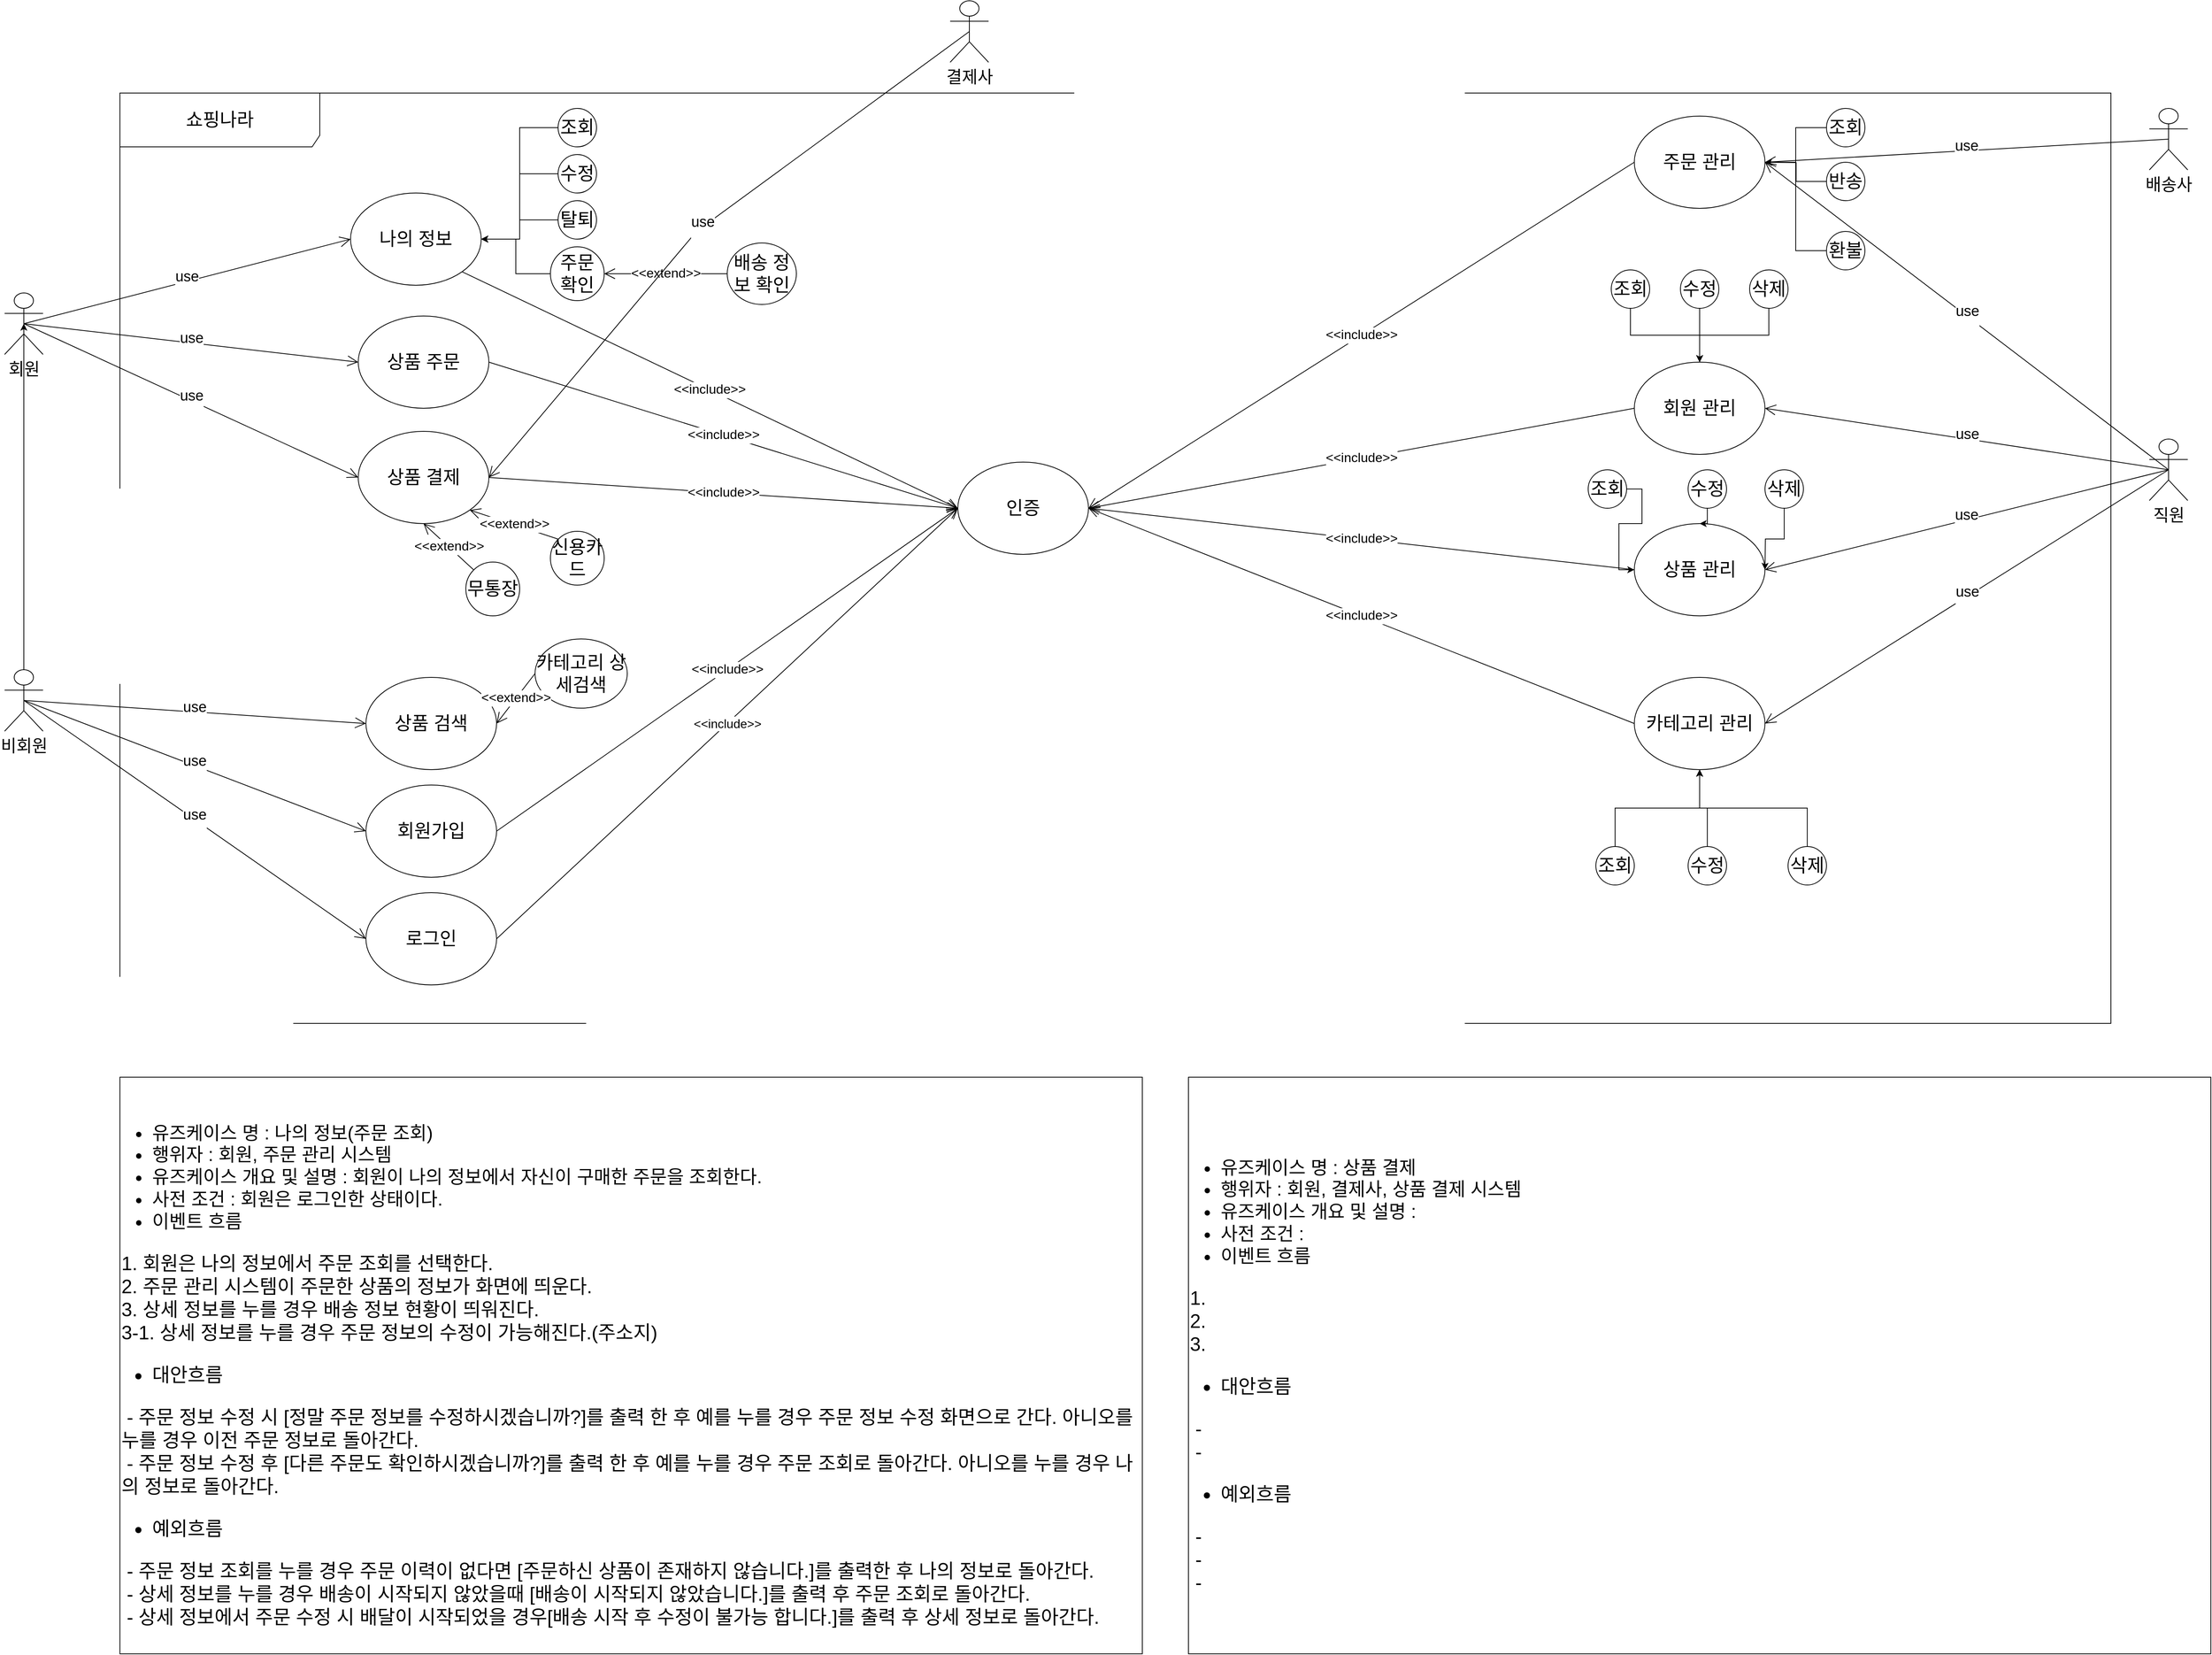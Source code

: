 <mxfile version="21.1.8" type="device">
  <diagram name="페이지-1" id="B37C4a_MDxSIy_Qf4RXO">
    <mxGraphModel dx="2868" dy="6159" grid="1" gridSize="10" guides="1" tooltips="1" connect="1" arrows="1" fold="1" page="1" pageScale="1" pageWidth="3300" pageHeight="4681" math="0" shadow="0">
      <root>
        <mxCell id="0" />
        <mxCell id="1" parent="0" />
        <mxCell id="U5uW1hDHefTwVds0jNlU-5" value="&lt;span style=&quot;font-size: 24px;&quot;&gt;쇼핑나라&lt;/span&gt;" style="shape=umlFrame;whiteSpace=wrap;html=1;pointerEvents=0;width=260;height=70;" vertex="1" parent="1">
          <mxGeometry x="260" y="90" width="2590" height="1210" as="geometry" />
        </mxCell>
        <mxCell id="U5uW1hDHefTwVds0jNlU-27" style="edgeStyle=orthogonalEdgeStyle;rounded=0;orthogonalLoop=1;jettySize=auto;html=1;exitX=0.5;exitY=0;exitDx=0;exitDy=0;exitPerimeter=0;entryX=0.5;entryY=0.5;entryDx=0;entryDy=0;entryPerimeter=0;" edge="1" parent="1" source="U5uW1hDHefTwVds0jNlU-7" target="U5uW1hDHefTwVds0jNlU-6">
          <mxGeometry relative="1" as="geometry" />
        </mxCell>
        <mxCell id="U5uW1hDHefTwVds0jNlU-6" value="&lt;font style=&quot;font-size: 22px;&quot;&gt;회원&lt;/font&gt;" style="shape=umlActor;verticalLabelPosition=bottom;verticalAlign=top;html=1;" vertex="1" parent="1">
          <mxGeometry x="110" y="350" width="50" height="80" as="geometry" />
        </mxCell>
        <mxCell id="U5uW1hDHefTwVds0jNlU-7" value="&lt;font style=&quot;font-size: 22px;&quot;&gt;비회원&lt;/font&gt;" style="shape=umlActor;verticalLabelPosition=bottom;verticalAlign=top;html=1;" vertex="1" parent="1">
          <mxGeometry x="110" y="840" width="50" height="80" as="geometry" />
        </mxCell>
        <mxCell id="U5uW1hDHefTwVds0jNlU-8" value="&lt;font style=&quot;font-size: 22px;&quot;&gt;직원&lt;/font&gt;" style="shape=umlActor;verticalLabelPosition=bottom;verticalAlign=top;html=1;" vertex="1" parent="1">
          <mxGeometry x="2900" y="540" width="50" height="80" as="geometry" />
        </mxCell>
        <mxCell id="U5uW1hDHefTwVds0jNlU-10" value="&lt;font style=&quot;font-size: 24px;&quot;&gt;인증&lt;/font&gt;" style="ellipse;whiteSpace=wrap;html=1;" vertex="1" parent="1">
          <mxGeometry x="1350" y="570" width="170" height="120" as="geometry" />
        </mxCell>
        <mxCell id="U5uW1hDHefTwVds0jNlU-16" value="&lt;span style=&quot;font-size: 24px;&quot;&gt;상품 주문&lt;/span&gt;" style="ellipse;whiteSpace=wrap;html=1;" vertex="1" parent="1">
          <mxGeometry x="570" y="380" width="170" height="120" as="geometry" />
        </mxCell>
        <mxCell id="U5uW1hDHefTwVds0jNlU-17" value="&#xa;&lt;span style=&quot;color: rgb(0, 0, 0); font-family: Helvetica; font-size: 19px; font-style: normal; font-variant-ligatures: normal; font-variant-caps: normal; font-weight: 400; letter-spacing: normal; orphans: 2; text-align: center; text-indent: 0px; text-transform: none; widows: 2; word-spacing: 0px; -webkit-text-stroke-width: 0px; background-color: rgb(255, 255, 255); text-decoration-thickness: initial; text-decoration-style: initial; text-decoration-color: initial; float: none; display: inline !important;&quot;&gt;use&lt;/span&gt;&#xa;&#xa;" style="endArrow=open;endSize=12;html=1;rounded=0;entryX=0;entryY=0.5;entryDx=0;entryDy=0;exitX=0.5;exitY=0.5;exitDx=0;exitDy=0;exitPerimeter=0;" edge="1" parent="1" source="U5uW1hDHefTwVds0jNlU-6" target="U5uW1hDHefTwVds0jNlU-16">
          <mxGeometry width="160" relative="1" as="geometry">
            <mxPoint x="140" y="380" as="sourcePoint" />
            <mxPoint x="580" y="330" as="targetPoint" />
          </mxGeometry>
        </mxCell>
        <mxCell id="U5uW1hDHefTwVds0jNlU-24" value="&lt;span style=&quot;font-size: 24px;&quot;&gt;상품 결제&lt;/span&gt;" style="ellipse;whiteSpace=wrap;html=1;" vertex="1" parent="1">
          <mxGeometry x="570" y="530" width="170" height="120" as="geometry" />
        </mxCell>
        <mxCell id="U5uW1hDHefTwVds0jNlU-86" style="edgeStyle=orthogonalEdgeStyle;rounded=0;orthogonalLoop=1;jettySize=auto;html=1;entryX=1;entryY=0.5;entryDx=0;entryDy=0;" edge="1" parent="1" source="U5uW1hDHefTwVds0jNlU-25" target="U5uW1hDHefTwVds0jNlU-33">
          <mxGeometry relative="1" as="geometry" />
        </mxCell>
        <mxCell id="U5uW1hDHefTwVds0jNlU-25" value="&lt;span style=&quot;font-size: 24px;&quot;&gt;주문 확인&lt;/span&gt;" style="ellipse;whiteSpace=wrap;html=1;" vertex="1" parent="1">
          <mxGeometry x="820" y="290" width="70" height="70" as="geometry" />
        </mxCell>
        <mxCell id="U5uW1hDHefTwVds0jNlU-26" value="&lt;span style=&quot;font-size: 24px;&quot;&gt;상품 검색&lt;/span&gt;" style="ellipse;whiteSpace=wrap;html=1;" vertex="1" parent="1">
          <mxGeometry x="580" y="850" width="170" height="120" as="geometry" />
        </mxCell>
        <mxCell id="U5uW1hDHefTwVds0jNlU-28" value="&#xa;&lt;span style=&quot;color: rgb(0, 0, 0); font-family: Helvetica; font-size: 19px; font-style: normal; font-variant-ligatures: normal; font-variant-caps: normal; font-weight: 400; letter-spacing: normal; orphans: 2; text-align: center; text-indent: 0px; text-transform: none; widows: 2; word-spacing: 0px; -webkit-text-stroke-width: 0px; background-color: rgb(255, 255, 255); text-decoration-thickness: initial; text-decoration-style: initial; text-decoration-color: initial; float: none; display: inline !important;&quot;&gt;use&lt;/span&gt;&#xa;&#xa;" style="endArrow=open;endSize=12;html=1;rounded=0;entryX=0;entryY=0.5;entryDx=0;entryDy=0;exitX=0.5;exitY=0.5;exitDx=0;exitDy=0;exitPerimeter=0;" edge="1" parent="1" source="U5uW1hDHefTwVds0jNlU-6" target="U5uW1hDHefTwVds0jNlU-24">
          <mxGeometry width="160" relative="1" as="geometry">
            <mxPoint x="145" y="400" as="sourcePoint" />
            <mxPoint x="590" y="340" as="targetPoint" />
          </mxGeometry>
        </mxCell>
        <mxCell id="U5uW1hDHefTwVds0jNlU-30" value="&#xa;&lt;span style=&quot;color: rgb(0, 0, 0); font-family: Helvetica; font-size: 19px; font-style: normal; font-variant-ligatures: normal; font-variant-caps: normal; font-weight: 400; letter-spacing: normal; orphans: 2; text-align: center; text-indent: 0px; text-transform: none; widows: 2; word-spacing: 0px; -webkit-text-stroke-width: 0px; background-color: rgb(255, 255, 255); text-decoration-thickness: initial; text-decoration-style: initial; text-decoration-color: initial; float: none; display: inline !important;&quot;&gt;use&lt;/span&gt;&#xa;&#xa;" style="endArrow=open;endSize=12;html=1;rounded=0;entryX=0;entryY=0.5;entryDx=0;entryDy=0;exitX=0.5;exitY=0.5;exitDx=0;exitDy=0;exitPerimeter=0;" edge="1" parent="1" source="U5uW1hDHefTwVds0jNlU-7" target="U5uW1hDHefTwVds0jNlU-26">
          <mxGeometry width="160" relative="1" as="geometry">
            <mxPoint x="135" y="880" as="sourcePoint" />
            <mxPoint x="580" y="1160" as="targetPoint" />
          </mxGeometry>
        </mxCell>
        <mxCell id="U5uW1hDHefTwVds0jNlU-31" value="&lt;span style=&quot;font-size: 24px;&quot;&gt;회원가입&lt;/span&gt;" style="ellipse;whiteSpace=wrap;html=1;" vertex="1" parent="1">
          <mxGeometry x="580" y="990" width="170" height="120" as="geometry" />
        </mxCell>
        <mxCell id="U5uW1hDHefTwVds0jNlU-32" value="&#xa;&lt;span style=&quot;color: rgb(0, 0, 0); font-family: Helvetica; font-size: 19px; font-style: normal; font-variant-ligatures: normal; font-variant-caps: normal; font-weight: 400; letter-spacing: normal; orphans: 2; text-align: center; text-indent: 0px; text-transform: none; widows: 2; word-spacing: 0px; -webkit-text-stroke-width: 0px; background-color: rgb(255, 255, 255); text-decoration-thickness: initial; text-decoration-style: initial; text-decoration-color: initial; float: none; display: inline !important;&quot;&gt;use&lt;/span&gt;&#xa;&#xa;" style="endArrow=open;endSize=12;html=1;rounded=0;entryX=0;entryY=0.5;entryDx=0;entryDy=0;exitX=0.5;exitY=0.5;exitDx=0;exitDy=0;exitPerimeter=0;" edge="1" parent="1" source="U5uW1hDHefTwVds0jNlU-7" target="U5uW1hDHefTwVds0jNlU-31">
          <mxGeometry width="160" relative="1" as="geometry">
            <mxPoint x="145" y="880" as="sourcePoint" />
            <mxPoint x="590" y="920" as="targetPoint" />
          </mxGeometry>
        </mxCell>
        <mxCell id="U5uW1hDHefTwVds0jNlU-33" value="&lt;span style=&quot;font-size: 24px;&quot;&gt;나의 정보&lt;/span&gt;" style="ellipse;whiteSpace=wrap;html=1;" vertex="1" parent="1">
          <mxGeometry x="560" y="220" width="170" height="120" as="geometry" />
        </mxCell>
        <mxCell id="U5uW1hDHefTwVds0jNlU-34" value="&#xa;&lt;span style=&quot;color: rgb(0, 0, 0); font-family: Helvetica; font-size: 19px; font-style: normal; font-variant-ligatures: normal; font-variant-caps: normal; font-weight: 400; letter-spacing: normal; orphans: 2; text-align: center; text-indent: 0px; text-transform: none; widows: 2; word-spacing: 0px; -webkit-text-stroke-width: 0px; background-color: rgb(255, 255, 255); text-decoration-thickness: initial; text-decoration-style: initial; text-decoration-color: initial; float: none; display: inline !important;&quot;&gt;use&lt;/span&gt;&#xa;&#xa;" style="endArrow=open;endSize=12;html=1;rounded=0;entryX=0;entryY=0.5;entryDx=0;entryDy=0;exitX=0.5;exitY=0.5;exitDx=0;exitDy=0;exitPerimeter=0;" edge="1" parent="1" source="U5uW1hDHefTwVds0jNlU-6" target="U5uW1hDHefTwVds0jNlU-33">
          <mxGeometry width="160" relative="1" as="geometry">
            <mxPoint x="145" y="400" as="sourcePoint" />
            <mxPoint x="590" y="340" as="targetPoint" />
          </mxGeometry>
        </mxCell>
        <mxCell id="U5uW1hDHefTwVds0jNlU-83" style="edgeStyle=orthogonalEdgeStyle;rounded=0;orthogonalLoop=1;jettySize=auto;html=1;entryX=1;entryY=0.5;entryDx=0;entryDy=0;" edge="1" parent="1" source="U5uW1hDHefTwVds0jNlU-35" target="U5uW1hDHefTwVds0jNlU-33">
          <mxGeometry relative="1" as="geometry" />
        </mxCell>
        <mxCell id="U5uW1hDHefTwVds0jNlU-35" value="&lt;span style=&quot;font-size: 24px;&quot;&gt;조회&lt;br&gt;&lt;/span&gt;" style="ellipse;whiteSpace=wrap;html=1;" vertex="1" parent="1">
          <mxGeometry x="830" y="110" width="50" height="50" as="geometry" />
        </mxCell>
        <mxCell id="U5uW1hDHefTwVds0jNlU-84" style="edgeStyle=orthogonalEdgeStyle;rounded=0;orthogonalLoop=1;jettySize=auto;html=1;entryX=1;entryY=0.5;entryDx=0;entryDy=0;" edge="1" parent="1" source="U5uW1hDHefTwVds0jNlU-37" target="U5uW1hDHefTwVds0jNlU-33">
          <mxGeometry relative="1" as="geometry" />
        </mxCell>
        <mxCell id="U5uW1hDHefTwVds0jNlU-37" value="&lt;span style=&quot;font-size: 24px;&quot;&gt;수정&lt;br&gt;&lt;/span&gt;" style="ellipse;whiteSpace=wrap;html=1;" vertex="1" parent="1">
          <mxGeometry x="830" y="170" width="50" height="50" as="geometry" />
        </mxCell>
        <mxCell id="U5uW1hDHefTwVds0jNlU-85" style="edgeStyle=orthogonalEdgeStyle;rounded=0;orthogonalLoop=1;jettySize=auto;html=1;entryX=1;entryY=0.5;entryDx=0;entryDy=0;" edge="1" parent="1" source="U5uW1hDHefTwVds0jNlU-38" target="U5uW1hDHefTwVds0jNlU-33">
          <mxGeometry relative="1" as="geometry" />
        </mxCell>
        <mxCell id="U5uW1hDHefTwVds0jNlU-38" value="&lt;span style=&quot;font-size: 24px;&quot;&gt;탈퇴&lt;br&gt;&lt;/span&gt;" style="ellipse;whiteSpace=wrap;html=1;" vertex="1" parent="1">
          <mxGeometry x="830" y="230" width="50" height="50" as="geometry" />
        </mxCell>
        <mxCell id="U5uW1hDHefTwVds0jNlU-45" value="&lt;span style=&quot;font-size: 17px;&quot;&gt;&amp;lt;&amp;lt;include&amp;gt;&amp;gt;&lt;/span&gt;" style="endArrow=open;endSize=12;html=1;rounded=0;entryX=0;entryY=0.5;entryDx=0;entryDy=0;exitX=1;exitY=0.5;exitDx=0;exitDy=0;" edge="1" parent="1" source="U5uW1hDHefTwVds0jNlU-24" target="U5uW1hDHefTwVds0jNlU-10">
          <mxGeometry width="160" relative="1" as="geometry">
            <mxPoint x="760" y="680" as="sourcePoint" />
            <mxPoint x="1360" y="640" as="targetPoint" />
          </mxGeometry>
        </mxCell>
        <mxCell id="U5uW1hDHefTwVds0jNlU-46" value="&lt;span style=&quot;font-size: 17px;&quot;&gt;&amp;lt;&amp;lt;include&amp;gt;&amp;gt;&lt;/span&gt;" style="endArrow=open;endSize=12;html=1;rounded=0;entryX=0;entryY=0.5;entryDx=0;entryDy=0;exitX=1;exitY=0.5;exitDx=0;exitDy=0;" edge="1" parent="1" source="U5uW1hDHefTwVds0jNlU-16" target="U5uW1hDHefTwVds0jNlU-10">
          <mxGeometry width="160" relative="1" as="geometry">
            <mxPoint x="750" y="340" as="sourcePoint" />
            <mxPoint x="1350" y="300" as="targetPoint" />
          </mxGeometry>
        </mxCell>
        <mxCell id="U5uW1hDHefTwVds0jNlU-47" value="&lt;span style=&quot;font-size: 17px;&quot;&gt;&amp;lt;&amp;lt;include&amp;gt;&amp;gt;&lt;/span&gt;" style="endArrow=open;endSize=12;html=1;rounded=0;entryX=0;entryY=0.5;entryDx=0;entryDy=0;exitX=1;exitY=1;exitDx=0;exitDy=0;" edge="1" parent="1" source="U5uW1hDHefTwVds0jNlU-33" target="U5uW1hDHefTwVds0jNlU-10">
          <mxGeometry width="160" relative="1" as="geometry">
            <mxPoint x="770" y="310" as="sourcePoint" />
            <mxPoint x="1370" y="270" as="targetPoint" />
          </mxGeometry>
        </mxCell>
        <mxCell id="U5uW1hDHefTwVds0jNlU-48" value="&lt;span style=&quot;font-size: 17px;&quot;&gt;&amp;lt;&amp;lt;include&amp;gt;&amp;gt;&lt;/span&gt;" style="endArrow=open;endSize=12;html=1;rounded=0;entryX=0;entryY=0.5;entryDx=0;entryDy=0;exitX=1;exitY=0.5;exitDx=0;exitDy=0;" edge="1" parent="1" source="U5uW1hDHefTwVds0jNlU-31" target="U5uW1hDHefTwVds0jNlU-10">
          <mxGeometry width="160" relative="1" as="geometry">
            <mxPoint x="790" y="710" as="sourcePoint" />
            <mxPoint x="1390" y="670" as="targetPoint" />
          </mxGeometry>
        </mxCell>
        <mxCell id="U5uW1hDHefTwVds0jNlU-49" value="&lt;font style=&quot;font-size: 22px;&quot;&gt;결제사&lt;/font&gt;" style="shape=umlActor;verticalLabelPosition=bottom;verticalAlign=top;html=1;" vertex="1" parent="1">
          <mxGeometry x="1340" y="-30" width="50" height="80" as="geometry" />
        </mxCell>
        <mxCell id="U5uW1hDHefTwVds0jNlU-50" value="&lt;span style=&quot;font-size: 24px;&quot;&gt;배송 정보 확인&lt;/span&gt;" style="ellipse;whiteSpace=wrap;html=1;" vertex="1" parent="1">
          <mxGeometry x="1050" y="285" width="90" height="80" as="geometry" />
        </mxCell>
        <mxCell id="U5uW1hDHefTwVds0jNlU-51" value="&lt;span style=&quot;font-size: 17px;&quot;&gt;&amp;lt;&amp;lt;extend&amp;gt;&amp;gt;&lt;/span&gt;" style="endArrow=open;endSize=12;html=1;rounded=0;entryX=1;entryY=0.5;entryDx=0;entryDy=0;exitX=0;exitY=0.5;exitDx=0;exitDy=0;" edge="1" parent="1" source="U5uW1hDHefTwVds0jNlU-50" target="U5uW1hDHefTwVds0jNlU-25">
          <mxGeometry width="160" relative="1" as="geometry">
            <mxPoint x="760" y="680" as="sourcePoint" />
            <mxPoint x="1360" y="640" as="targetPoint" />
          </mxGeometry>
        </mxCell>
        <mxCell id="U5uW1hDHefTwVds0jNlU-52" value="&lt;span style=&quot;font-size: 24px;&quot;&gt;로그인&lt;/span&gt;" style="ellipse;whiteSpace=wrap;html=1;" vertex="1" parent="1">
          <mxGeometry x="580" y="1130" width="170" height="120" as="geometry" />
        </mxCell>
        <mxCell id="U5uW1hDHefTwVds0jNlU-54" value="&#xa;&lt;span style=&quot;color: rgb(0, 0, 0); font-family: Helvetica; font-size: 19px; font-style: normal; font-variant-ligatures: normal; font-variant-caps: normal; font-weight: 400; letter-spacing: normal; orphans: 2; text-align: center; text-indent: 0px; text-transform: none; widows: 2; word-spacing: 0px; -webkit-text-stroke-width: 0px; background-color: rgb(255, 255, 255); text-decoration-thickness: initial; text-decoration-style: initial; text-decoration-color: initial; float: none; display: inline !important;&quot;&gt;use&lt;/span&gt;&#xa;&#xa;" style="endArrow=open;endSize=12;html=1;rounded=0;entryX=1;entryY=0.5;entryDx=0;entryDy=0;exitX=0.5;exitY=0.5;exitDx=0;exitDy=0;exitPerimeter=0;" edge="1" parent="1" source="U5uW1hDHefTwVds0jNlU-49" target="U5uW1hDHefTwVds0jNlU-24">
          <mxGeometry width="160" relative="1" as="geometry">
            <mxPoint x="1400" y="220" as="sourcePoint" />
            <mxPoint x="1835" y="420" as="targetPoint" />
            <Array as="points">
              <mxPoint x="1010" y="270" />
            </Array>
          </mxGeometry>
        </mxCell>
        <mxCell id="U5uW1hDHefTwVds0jNlU-56" value="&lt;font style=&quot;font-size: 16px;&quot;&gt;&amp;lt;&amp;lt;include&amp;gt;&amp;gt;&lt;/font&gt;" style="endArrow=open;endSize=12;html=1;rounded=0;entryX=0;entryY=0.5;entryDx=0;entryDy=0;exitX=1;exitY=0.5;exitDx=0;exitDy=0;" edge="1" parent="1" source="U5uW1hDHefTwVds0jNlU-52" target="U5uW1hDHefTwVds0jNlU-10">
          <mxGeometry width="160" relative="1" as="geometry">
            <mxPoint x="740" y="1190" as="sourcePoint" />
            <mxPoint x="1175" y="1390" as="targetPoint" />
          </mxGeometry>
        </mxCell>
        <mxCell id="U5uW1hDHefTwVds0jNlU-57" value="&#xa;&lt;span style=&quot;color: rgb(0, 0, 0); font-family: Helvetica; font-size: 19px; font-style: normal; font-variant-ligatures: normal; font-variant-caps: normal; font-weight: 400; letter-spacing: normal; orphans: 2; text-align: center; text-indent: 0px; text-transform: none; widows: 2; word-spacing: 0px; -webkit-text-stroke-width: 0px; background-color: rgb(255, 255, 255); text-decoration-thickness: initial; text-decoration-style: initial; text-decoration-color: initial; float: none; display: inline !important;&quot;&gt;use&lt;/span&gt;&#xa;&#xa;" style="endArrow=open;endSize=12;html=1;rounded=0;entryX=0;entryY=0.5;entryDx=0;entryDy=0;exitX=0.5;exitY=0.5;exitDx=0;exitDy=0;exitPerimeter=0;" edge="1" parent="1" source="U5uW1hDHefTwVds0jNlU-7" target="U5uW1hDHefTwVds0jNlU-52">
          <mxGeometry width="160" relative="1" as="geometry">
            <mxPoint x="145" y="890" as="sourcePoint" />
            <mxPoint x="590" y="1060" as="targetPoint" />
          </mxGeometry>
        </mxCell>
        <mxCell id="U5uW1hDHefTwVds0jNlU-58" value="&lt;span style=&quot;font-size: 24px;&quot;&gt;신용카드&lt;/span&gt;" style="ellipse;whiteSpace=wrap;html=1;" vertex="1" parent="1">
          <mxGeometry x="820" y="660" width="70" height="70" as="geometry" />
        </mxCell>
        <mxCell id="U5uW1hDHefTwVds0jNlU-59" value="&lt;span style=&quot;font-size: 24px;&quot;&gt;무통장&lt;/span&gt;" style="ellipse;whiteSpace=wrap;html=1;" vertex="1" parent="1">
          <mxGeometry x="710" y="700" width="70" height="70" as="geometry" />
        </mxCell>
        <mxCell id="U5uW1hDHefTwVds0jNlU-62" value="&lt;span style=&quot;font-size: 17px;&quot;&gt;&amp;lt;&amp;lt;extend&amp;gt;&amp;gt;&lt;/span&gt;" style="endArrow=open;endSize=12;html=1;rounded=0;entryX=1;entryY=1;entryDx=0;entryDy=0;exitX=0;exitY=0;exitDx=0;exitDy=0;" edge="1" parent="1" source="U5uW1hDHefTwVds0jNlU-58" target="U5uW1hDHefTwVds0jNlU-24">
          <mxGeometry width="160" relative="1" as="geometry">
            <mxPoint x="1030" y="355" as="sourcePoint" />
            <mxPoint x="920" y="355" as="targetPoint" />
          </mxGeometry>
        </mxCell>
        <mxCell id="U5uW1hDHefTwVds0jNlU-63" value="&lt;span style=&quot;font-size: 17px;&quot;&gt;&amp;lt;&amp;lt;extend&amp;gt;&amp;gt;&lt;/span&gt;" style="endArrow=open;endSize=12;html=1;rounded=0;entryX=0.5;entryY=1;entryDx=0;entryDy=0;exitX=0;exitY=0;exitDx=0;exitDy=0;" edge="1" parent="1" source="U5uW1hDHefTwVds0jNlU-59" target="U5uW1hDHefTwVds0jNlU-24">
          <mxGeometry width="160" relative="1" as="geometry">
            <mxPoint x="1040" y="365" as="sourcePoint" />
            <mxPoint x="930" y="365" as="targetPoint" />
          </mxGeometry>
        </mxCell>
        <mxCell id="U5uW1hDHefTwVds0jNlU-65" value="&lt;font style=&quot;font-size: 24px;&quot;&gt;회원 관리&lt;br&gt;&lt;/font&gt;" style="ellipse;whiteSpace=wrap;html=1;" vertex="1" parent="1">
          <mxGeometry x="2230" y="440" width="170" height="120" as="geometry" />
        </mxCell>
        <mxCell id="U5uW1hDHefTwVds0jNlU-66" value="&lt;font style=&quot;font-size: 24px;&quot;&gt;상품 관리&lt;br&gt;&lt;/font&gt;" style="ellipse;whiteSpace=wrap;html=1;" vertex="1" parent="1">
          <mxGeometry x="2230" y="650" width="170" height="120" as="geometry" />
        </mxCell>
        <mxCell id="U5uW1hDHefTwVds0jNlU-67" value="&lt;font style=&quot;font-size: 24px;&quot;&gt;카테고리 관리&lt;br&gt;&lt;/font&gt;" style="ellipse;whiteSpace=wrap;html=1;" vertex="1" parent="1">
          <mxGeometry x="2230" y="850" width="170" height="120" as="geometry" />
        </mxCell>
        <mxCell id="U5uW1hDHefTwVds0jNlU-68" value="&#xa;&lt;span style=&quot;color: rgb(0, 0, 0); font-family: Helvetica; font-size: 19px; font-style: normal; font-variant-ligatures: normal; font-variant-caps: normal; font-weight: 400; letter-spacing: normal; orphans: 2; text-align: center; text-indent: 0px; text-transform: none; widows: 2; word-spacing: 0px; -webkit-text-stroke-width: 0px; background-color: rgb(255, 255, 255); text-decoration-thickness: initial; text-decoration-style: initial; text-decoration-color: initial; float: none; display: inline !important;&quot;&gt;use&lt;/span&gt;&#xa;&#xa;" style="endArrow=open;endSize=12;html=1;rounded=0;entryX=1;entryY=0.5;entryDx=0;entryDy=0;exitX=0.5;exitY=0.5;exitDx=0;exitDy=0;exitPerimeter=0;" edge="1" parent="1" source="U5uW1hDHefTwVds0jNlU-8" target="U5uW1hDHefTwVds0jNlU-65">
          <mxGeometry width="160" relative="1" as="geometry">
            <mxPoint x="2400" y="575" as="sourcePoint" />
            <mxPoint x="2845" y="605" as="targetPoint" />
          </mxGeometry>
        </mxCell>
        <mxCell id="U5uW1hDHefTwVds0jNlU-69" value="&#xa;&lt;span style=&quot;color: rgb(0, 0, 0); font-family: Helvetica; font-size: 19px; font-style: normal; font-variant-ligatures: normal; font-variant-caps: normal; font-weight: 400; letter-spacing: normal; orphans: 2; text-align: center; text-indent: 0px; text-transform: none; widows: 2; word-spacing: 0px; -webkit-text-stroke-width: 0px; background-color: rgb(255, 255, 255); text-decoration-thickness: initial; text-decoration-style: initial; text-decoration-color: initial; float: none; display: inline !important;&quot;&gt;use&lt;/span&gt;&#xa;&#xa;" style="endArrow=open;endSize=12;html=1;rounded=0;entryX=1;entryY=0.5;entryDx=0;entryDy=0;exitX=0.5;exitY=0.5;exitDx=0;exitDy=0;exitPerimeter=0;" edge="1" parent="1" source="U5uW1hDHefTwVds0jNlU-8" target="U5uW1hDHefTwVds0jNlU-66">
          <mxGeometry width="160" relative="1" as="geometry">
            <mxPoint x="2935" y="590" as="sourcePoint" />
            <mxPoint x="2410" y="510" as="targetPoint" />
          </mxGeometry>
        </mxCell>
        <mxCell id="U5uW1hDHefTwVds0jNlU-70" value="&#xa;&lt;span style=&quot;color: rgb(0, 0, 0); font-family: Helvetica; font-size: 19px; font-style: normal; font-variant-ligatures: normal; font-variant-caps: normal; font-weight: 400; letter-spacing: normal; orphans: 2; text-align: center; text-indent: 0px; text-transform: none; widows: 2; word-spacing: 0px; -webkit-text-stroke-width: 0px; background-color: rgb(255, 255, 255); text-decoration-thickness: initial; text-decoration-style: initial; text-decoration-color: initial; float: none; display: inline !important;&quot;&gt;use&lt;/span&gt;&#xa;&#xa;" style="endArrow=open;endSize=12;html=1;rounded=0;entryX=1;entryY=0.5;entryDx=0;entryDy=0;exitX=0.5;exitY=0.5;exitDx=0;exitDy=0;exitPerimeter=0;" edge="1" parent="1" source="U5uW1hDHefTwVds0jNlU-8" target="U5uW1hDHefTwVds0jNlU-67">
          <mxGeometry width="160" relative="1" as="geometry">
            <mxPoint x="2945" y="600" as="sourcePoint" />
            <mxPoint x="2420" y="520" as="targetPoint" />
          </mxGeometry>
        </mxCell>
        <mxCell id="U5uW1hDHefTwVds0jNlU-74" style="edgeStyle=orthogonalEdgeStyle;rounded=0;orthogonalLoop=1;jettySize=auto;html=1;entryX=0.5;entryY=0;entryDx=0;entryDy=0;" edge="1" parent="1" source="U5uW1hDHefTwVds0jNlU-71" target="U5uW1hDHefTwVds0jNlU-65">
          <mxGeometry relative="1" as="geometry" />
        </mxCell>
        <mxCell id="U5uW1hDHefTwVds0jNlU-71" value="&lt;span style=&quot;font-size: 24px;&quot;&gt;조회&lt;br&gt;&lt;/span&gt;" style="ellipse;whiteSpace=wrap;html=1;" vertex="1" parent="1">
          <mxGeometry x="2200" y="320" width="50" height="50" as="geometry" />
        </mxCell>
        <mxCell id="U5uW1hDHefTwVds0jNlU-75" value="" style="edgeStyle=orthogonalEdgeStyle;rounded=0;orthogonalLoop=1;jettySize=auto;html=1;" edge="1" parent="1" source="U5uW1hDHefTwVds0jNlU-72" target="U5uW1hDHefTwVds0jNlU-65">
          <mxGeometry relative="1" as="geometry" />
        </mxCell>
        <mxCell id="U5uW1hDHefTwVds0jNlU-72" value="&lt;span style=&quot;font-size: 24px;&quot;&gt;수정&lt;br&gt;&lt;/span&gt;" style="ellipse;whiteSpace=wrap;html=1;" vertex="1" parent="1">
          <mxGeometry x="2290" y="320" width="50" height="50" as="geometry" />
        </mxCell>
        <mxCell id="U5uW1hDHefTwVds0jNlU-76" style="edgeStyle=orthogonalEdgeStyle;rounded=0;orthogonalLoop=1;jettySize=auto;html=1;entryX=0.5;entryY=0;entryDx=0;entryDy=0;" edge="1" parent="1" source="U5uW1hDHefTwVds0jNlU-73" target="U5uW1hDHefTwVds0jNlU-65">
          <mxGeometry relative="1" as="geometry" />
        </mxCell>
        <mxCell id="U5uW1hDHefTwVds0jNlU-73" value="&lt;span style=&quot;font-size: 24px;&quot;&gt;삭제&lt;br&gt;&lt;/span&gt;" style="ellipse;whiteSpace=wrap;html=1;" vertex="1" parent="1">
          <mxGeometry x="2380" y="320" width="50" height="50" as="geometry" />
        </mxCell>
        <mxCell id="U5uW1hDHefTwVds0jNlU-77" value="&lt;span style=&quot;font-size: 17px;&quot;&gt;&amp;lt;&amp;lt;include&amp;gt;&amp;gt;&lt;/span&gt;" style="endArrow=open;endSize=12;html=1;rounded=0;entryX=1;entryY=0.5;entryDx=0;entryDy=0;exitX=0;exitY=0.5;exitDx=0;exitDy=0;" edge="1" parent="1" source="U5uW1hDHefTwVds0jNlU-66" target="U5uW1hDHefTwVds0jNlU-10">
          <mxGeometry width="160" relative="1" as="geometry">
            <mxPoint x="2220" y="730" as="sourcePoint" />
            <mxPoint x="2830" y="920" as="targetPoint" />
          </mxGeometry>
        </mxCell>
        <mxCell id="U5uW1hDHefTwVds0jNlU-78" value="&lt;span style=&quot;font-size: 17px;&quot;&gt;&amp;lt;&amp;lt;include&amp;gt;&amp;gt;&lt;/span&gt;" style="endArrow=open;endSize=12;html=1;rounded=0;entryX=1;entryY=0.5;entryDx=0;entryDy=0;exitX=0;exitY=0.5;exitDx=0;exitDy=0;" edge="1" parent="1" source="U5uW1hDHefTwVds0jNlU-65" target="U5uW1hDHefTwVds0jNlU-10">
          <mxGeometry width="160" relative="1" as="geometry">
            <mxPoint x="2240" y="720" as="sourcePoint" />
            <mxPoint x="1530" y="640" as="targetPoint" />
          </mxGeometry>
        </mxCell>
        <mxCell id="U5uW1hDHefTwVds0jNlU-79" value="&lt;span style=&quot;font-size: 17px;&quot;&gt;&amp;lt;&amp;lt;include&amp;gt;&amp;gt;&lt;/span&gt;" style="endArrow=open;endSize=12;html=1;rounded=0;entryX=1;entryY=0.5;entryDx=0;entryDy=0;exitX=0;exitY=0.5;exitDx=0;exitDy=0;" edge="1" parent="1" source="U5uW1hDHefTwVds0jNlU-67" target="U5uW1hDHefTwVds0jNlU-10">
          <mxGeometry width="160" relative="1" as="geometry">
            <mxPoint x="2250" y="730" as="sourcePoint" />
            <mxPoint x="1540" y="650" as="targetPoint" />
          </mxGeometry>
        </mxCell>
        <mxCell id="U5uW1hDHefTwVds0jNlU-80" value="&lt;span style=&quot;font-size: 24px;&quot;&gt;카테고리 상세검색&lt;/span&gt;" style="ellipse;whiteSpace=wrap;html=1;" vertex="1" parent="1">
          <mxGeometry x="800" y="800" width="120" height="90" as="geometry" />
        </mxCell>
        <mxCell id="U5uW1hDHefTwVds0jNlU-89" value="&lt;span style=&quot;font-size: 17px;&quot;&gt;&amp;lt;&amp;lt;extend&amp;gt;&amp;gt;&lt;/span&gt;" style="endArrow=open;endSize=12;html=1;rounded=0;entryX=1;entryY=0.5;entryDx=0;entryDy=0;exitX=0;exitY=0.5;exitDx=0;exitDy=0;" edge="1" parent="1" source="U5uW1hDHefTwVds0jNlU-80" target="U5uW1hDHefTwVds0jNlU-26">
          <mxGeometry width="160" relative="1" as="geometry">
            <mxPoint x="780" y="835" as="sourcePoint" />
            <mxPoint x="620" y="820" as="targetPoint" />
          </mxGeometry>
        </mxCell>
        <mxCell id="U5uW1hDHefTwVds0jNlU-97" style="edgeStyle=orthogonalEdgeStyle;rounded=0;orthogonalLoop=1;jettySize=auto;html=1;entryX=0;entryY=0.5;entryDx=0;entryDy=0;" edge="1" parent="1" source="U5uW1hDHefTwVds0jNlU-90" target="U5uW1hDHefTwVds0jNlU-66">
          <mxGeometry relative="1" as="geometry" />
        </mxCell>
        <mxCell id="U5uW1hDHefTwVds0jNlU-90" value="&lt;span style=&quot;font-size: 24px;&quot;&gt;조회&lt;br&gt;&lt;/span&gt;" style="ellipse;whiteSpace=wrap;html=1;" vertex="1" parent="1">
          <mxGeometry x="2170" y="580" width="50" height="50" as="geometry" />
        </mxCell>
        <mxCell id="U5uW1hDHefTwVds0jNlU-100" style="edgeStyle=orthogonalEdgeStyle;rounded=0;orthogonalLoop=1;jettySize=auto;html=1;entryX=0.5;entryY=1;entryDx=0;entryDy=0;" edge="1" parent="1" source="U5uW1hDHefTwVds0jNlU-91" target="U5uW1hDHefTwVds0jNlU-67">
          <mxGeometry relative="1" as="geometry" />
        </mxCell>
        <mxCell id="U5uW1hDHefTwVds0jNlU-91" value="&lt;span style=&quot;font-size: 24px;&quot;&gt;조회&lt;br&gt;&lt;/span&gt;" style="ellipse;whiteSpace=wrap;html=1;" vertex="1" parent="1">
          <mxGeometry x="2180" y="1070" width="50" height="50" as="geometry" />
        </mxCell>
        <mxCell id="U5uW1hDHefTwVds0jNlU-98" style="edgeStyle=orthogonalEdgeStyle;rounded=0;orthogonalLoop=1;jettySize=auto;html=1;entryX=0.5;entryY=0;entryDx=0;entryDy=0;" edge="1" parent="1" source="U5uW1hDHefTwVds0jNlU-93" target="U5uW1hDHefTwVds0jNlU-66">
          <mxGeometry relative="1" as="geometry" />
        </mxCell>
        <mxCell id="U5uW1hDHefTwVds0jNlU-93" value="&lt;span style=&quot;font-size: 24px;&quot;&gt;수정&lt;br&gt;&lt;/span&gt;" style="ellipse;whiteSpace=wrap;html=1;" vertex="1" parent="1">
          <mxGeometry x="2300" y="580" width="50" height="50" as="geometry" />
        </mxCell>
        <mxCell id="U5uW1hDHefTwVds0jNlU-101" style="edgeStyle=orthogonalEdgeStyle;rounded=0;orthogonalLoop=1;jettySize=auto;html=1;entryX=0.5;entryY=1;entryDx=0;entryDy=0;" edge="1" parent="1" source="U5uW1hDHefTwVds0jNlU-94" target="U5uW1hDHefTwVds0jNlU-67">
          <mxGeometry relative="1" as="geometry" />
        </mxCell>
        <mxCell id="U5uW1hDHefTwVds0jNlU-94" value="&lt;span style=&quot;font-size: 24px;&quot;&gt;수정&lt;br&gt;&lt;/span&gt;" style="ellipse;whiteSpace=wrap;html=1;" vertex="1" parent="1">
          <mxGeometry x="2300" y="1070" width="50" height="50" as="geometry" />
        </mxCell>
        <mxCell id="U5uW1hDHefTwVds0jNlU-99" style="edgeStyle=orthogonalEdgeStyle;rounded=0;orthogonalLoop=1;jettySize=auto;html=1;" edge="1" parent="1" source="U5uW1hDHefTwVds0jNlU-95">
          <mxGeometry relative="1" as="geometry">
            <mxPoint x="2400" y="710" as="targetPoint" />
          </mxGeometry>
        </mxCell>
        <mxCell id="U5uW1hDHefTwVds0jNlU-95" value="&lt;span style=&quot;font-size: 24px;&quot;&gt;삭제&lt;br&gt;&lt;/span&gt;" style="ellipse;whiteSpace=wrap;html=1;" vertex="1" parent="1">
          <mxGeometry x="2400" y="580" width="50" height="50" as="geometry" />
        </mxCell>
        <mxCell id="U5uW1hDHefTwVds0jNlU-108" style="edgeStyle=orthogonalEdgeStyle;rounded=0;orthogonalLoop=1;jettySize=auto;html=1;entryX=0.5;entryY=1;entryDx=0;entryDy=0;" edge="1" parent="1" source="U5uW1hDHefTwVds0jNlU-96" target="U5uW1hDHefTwVds0jNlU-67">
          <mxGeometry relative="1" as="geometry">
            <mxPoint x="2320" y="1020" as="targetPoint" />
            <Array as="points">
              <mxPoint x="2455" y="1020" />
              <mxPoint x="2315" y="1020" />
            </Array>
          </mxGeometry>
        </mxCell>
        <mxCell id="U5uW1hDHefTwVds0jNlU-96" value="&lt;span style=&quot;font-size: 24px;&quot;&gt;삭제&lt;br&gt;&lt;/span&gt;" style="ellipse;whiteSpace=wrap;html=1;" vertex="1" parent="1">
          <mxGeometry x="2430" y="1070" width="50" height="50" as="geometry" />
        </mxCell>
        <mxCell id="U5uW1hDHefTwVds0jNlU-109" value="&lt;font style=&quot;font-size: 24px;&quot;&gt;주문 관리&lt;br&gt;&lt;/font&gt;" style="ellipse;whiteSpace=wrap;html=1;" vertex="1" parent="1">
          <mxGeometry x="2230" y="120" width="170" height="120" as="geometry" />
        </mxCell>
        <mxCell id="U5uW1hDHefTwVds0jNlU-110" value="&#xa;&lt;span style=&quot;color: rgb(0, 0, 0); font-family: Helvetica; font-size: 19px; font-style: normal; font-variant-ligatures: normal; font-variant-caps: normal; font-weight: 400; letter-spacing: normal; orphans: 2; text-align: center; text-indent: 0px; text-transform: none; widows: 2; word-spacing: 0px; -webkit-text-stroke-width: 0px; background-color: rgb(255, 255, 255); text-decoration-thickness: initial; text-decoration-style: initial; text-decoration-color: initial; float: none; display: inline !important;&quot;&gt;use&lt;/span&gt;&#xa;&#xa;" style="endArrow=open;endSize=12;html=1;rounded=0;entryX=1;entryY=0.5;entryDx=0;entryDy=0;exitX=0.5;exitY=0.5;exitDx=0;exitDy=0;exitPerimeter=0;" edge="1" parent="1" source="U5uW1hDHefTwVds0jNlU-8" target="U5uW1hDHefTwVds0jNlU-109">
          <mxGeometry width="160" relative="1" as="geometry">
            <mxPoint x="2935" y="590" as="sourcePoint" />
            <mxPoint x="2410" y="510" as="targetPoint" />
          </mxGeometry>
        </mxCell>
        <mxCell id="U5uW1hDHefTwVds0jNlU-111" value="&lt;font style=&quot;font-size: 22px;&quot;&gt;배송사&lt;/font&gt;" style="shape=umlActor;verticalLabelPosition=bottom;verticalAlign=top;html=1;" vertex="1" parent="1">
          <mxGeometry x="2900" y="110" width="50" height="80" as="geometry" />
        </mxCell>
        <mxCell id="U5uW1hDHefTwVds0jNlU-112" value="&lt;span style=&quot;font-size: 17px;&quot;&gt;&amp;lt;&amp;lt;include&amp;gt;&amp;gt;&lt;/span&gt;" style="endArrow=open;endSize=12;html=1;rounded=0;entryX=1;entryY=0.5;entryDx=0;entryDy=0;exitX=0;exitY=0.5;exitDx=0;exitDy=0;" edge="1" parent="1" source="U5uW1hDHefTwVds0jNlU-109" target="U5uW1hDHefTwVds0jNlU-10">
          <mxGeometry width="160" relative="1" as="geometry">
            <mxPoint x="2240" y="510" as="sourcePoint" />
            <mxPoint x="1530" y="640" as="targetPoint" />
          </mxGeometry>
        </mxCell>
        <mxCell id="U5uW1hDHefTwVds0jNlU-113" value="&#xa;&lt;span style=&quot;color: rgb(0, 0, 0); font-family: Helvetica; font-size: 19px; font-style: normal; font-variant-ligatures: normal; font-variant-caps: normal; font-weight: 400; letter-spacing: normal; orphans: 2; text-align: center; text-indent: 0px; text-transform: none; widows: 2; word-spacing: 0px; -webkit-text-stroke-width: 0px; background-color: rgb(255, 255, 255); text-decoration-thickness: initial; text-decoration-style: initial; text-decoration-color: initial; float: none; display: inline !important;&quot;&gt;use&lt;/span&gt;&#xa;&#xa;" style="endArrow=open;endSize=12;html=1;rounded=0;entryX=1;entryY=0.5;entryDx=0;entryDy=0;exitX=0.5;exitY=0.5;exitDx=0;exitDy=0;exitPerimeter=0;" edge="1" parent="1" source="U5uW1hDHefTwVds0jNlU-111" target="U5uW1hDHefTwVds0jNlU-109">
          <mxGeometry width="160" relative="1" as="geometry">
            <mxPoint x="2935" y="590" as="sourcePoint" />
            <mxPoint x="2410" y="190" as="targetPoint" />
          </mxGeometry>
        </mxCell>
        <mxCell id="U5uW1hDHefTwVds0jNlU-115" style="edgeStyle=orthogonalEdgeStyle;rounded=0;orthogonalLoop=1;jettySize=auto;html=1;entryX=1;entryY=0.5;entryDx=0;entryDy=0;" edge="1" parent="1" source="U5uW1hDHefTwVds0jNlU-114" target="U5uW1hDHefTwVds0jNlU-109">
          <mxGeometry relative="1" as="geometry" />
        </mxCell>
        <mxCell id="U5uW1hDHefTwVds0jNlU-114" value="&lt;span style=&quot;font-size: 24px;&quot;&gt;조회&lt;br&gt;&lt;/span&gt;" style="ellipse;whiteSpace=wrap;html=1;" vertex="1" parent="1">
          <mxGeometry x="2480" y="110" width="50" height="50" as="geometry" />
        </mxCell>
        <mxCell id="U5uW1hDHefTwVds0jNlU-117" style="edgeStyle=orthogonalEdgeStyle;rounded=0;orthogonalLoop=1;jettySize=auto;html=1;" edge="1" parent="1" source="U5uW1hDHefTwVds0jNlU-116">
          <mxGeometry relative="1" as="geometry">
            <mxPoint x="2400" y="180" as="targetPoint" />
          </mxGeometry>
        </mxCell>
        <mxCell id="U5uW1hDHefTwVds0jNlU-116" value="&lt;span style=&quot;font-size: 24px;&quot;&gt;반송&lt;br&gt;&lt;/span&gt;" style="ellipse;whiteSpace=wrap;html=1;" vertex="1" parent="1">
          <mxGeometry x="2480" y="180" width="50" height="50" as="geometry" />
        </mxCell>
        <mxCell id="U5uW1hDHefTwVds0jNlU-119" style="edgeStyle=orthogonalEdgeStyle;rounded=0;orthogonalLoop=1;jettySize=auto;html=1;" edge="1" parent="1" source="U5uW1hDHefTwVds0jNlU-118">
          <mxGeometry relative="1" as="geometry">
            <mxPoint x="2400" y="180" as="targetPoint" />
            <Array as="points">
              <mxPoint x="2440" y="295" />
              <mxPoint x="2440" y="180" />
            </Array>
          </mxGeometry>
        </mxCell>
        <mxCell id="U5uW1hDHefTwVds0jNlU-118" value="&lt;span style=&quot;font-size: 24px;&quot;&gt;환불&lt;br&gt;&lt;/span&gt;" style="ellipse;whiteSpace=wrap;html=1;" vertex="1" parent="1">
          <mxGeometry x="2480" y="270" width="50" height="50" as="geometry" />
        </mxCell>
        <mxCell id="U5uW1hDHefTwVds0jNlU-120" value="&lt;ul style=&quot;font-size: 24px;&quot;&gt;&lt;li&gt;유즈케이스 명 : 나의 정보(주문 조회)&lt;/li&gt;&lt;li&gt;행위자 : 회원, 주문 관리 시스템&lt;/li&gt;&lt;li&gt;유즈케이스 개요 및 설명 : 회원이 나의 정보에서 자신이 구매한 주문을 조회한다.&lt;/li&gt;&lt;li&gt;사전 조건 : 회원은 로그인한 상태이다.&lt;/li&gt;&lt;li&gt;이벤트 흐름&lt;/li&gt;&lt;/ul&gt;&lt;div style=&quot;font-size: 25px;&quot;&gt;1. 회원은 나의 정보에서 주문 조회를 선택한다.&lt;/div&gt;&lt;div style=&quot;font-size: 25px;&quot;&gt;2. 주문 관리 시스템이 주문한 상품의 정보가 화면에 띄운다.&lt;/div&gt;&lt;div style=&quot;font-size: 25px;&quot;&gt;3. 상세 정보를 누를 경우 배송 정보 현황이 띄워진다.&lt;/div&gt;&lt;div style=&quot;font-size: 25px;&quot;&gt;3-1. 상세 정보를 누를 경우 주문 정보의 수정이 가능해진다.(주소지)&lt;/div&gt;&lt;div style=&quot;&quot;&gt;&lt;ul style=&quot;font-size: 25px;&quot;&gt;&lt;li&gt;&lt;span style=&quot;background-color: initial;&quot;&gt;대안흐름&lt;/span&gt;&lt;/li&gt;&lt;/ul&gt;&lt;span style=&quot;font-size: 25px;&quot;&gt;&amp;nbsp;- 주문 정보 수정 시 [정말 주문 정보를 수정하시겠습니까?]를 출력 한 후 예를 누를 경우 주문 정보 수정 화면으로 간다. 아니오를 누를 경우 이전 주문 정보로 돌아간다.&lt;/span&gt;&lt;/div&gt;&lt;div style=&quot;&quot;&gt;&lt;span style=&quot;font-size: 25px;&quot;&gt;&amp;nbsp;- 주문 정보 수정 후 [다른 주문도 확인하시겠습니까?]를 출력 한 후 예를 누를 경우 주문 조회로 돌아간다. 아니오를 누를 경우 나의 정보로 돌아간다.&lt;/span&gt;&lt;/div&gt;&lt;div style=&quot;&quot;&gt;&lt;ul style=&quot;font-size: 25px;&quot;&gt;&lt;li&gt;예외흐름&lt;/li&gt;&lt;/ul&gt;&lt;/div&gt;&lt;div style=&quot;font-size: 25px;&quot;&gt;&amp;nbsp;- 주문 정보 조회를 누를 경우 주문 이력이 없다면 [주문하신 상품이 존재하지 않습니다.]를 출력한 후&amp;nbsp;&lt;span style=&quot;background-color: initial;&quot;&gt;나의 정보로 돌아간다.&lt;/span&gt;&lt;/div&gt;&lt;div style=&quot;font-size: 25px;&quot;&gt;&amp;nbsp;- 상세 정보를 누를 경우 배송이 시작되지 않았을때 [배송이 시작되지 않았습니다.]를 출력 후 주문 조회로 돌아간다.&lt;/div&gt;&lt;div style=&quot;font-size: 25px;&quot;&gt;&amp;nbsp;- 상세 정보에서 주문 수정 시 배달이 시작되었을 경우[배송 시작 후 수정이 불가능 합니다.]를 출력 후 상세 정보로 돌아간다.&amp;nbsp;&lt;/div&gt;" style="rounded=0;whiteSpace=wrap;html=1;align=left;" vertex="1" parent="1">
          <mxGeometry x="260" y="1370" width="1330" height="750" as="geometry" />
        </mxCell>
        <mxCell id="U5uW1hDHefTwVds0jNlU-121" value="&lt;ul style=&quot;font-size: 24px;&quot;&gt;&lt;li&gt;유즈케이스 명 : 상품 결제&lt;/li&gt;&lt;li&gt;행위자 : 회원, 결제사, 상품 결제 시스템&lt;/li&gt;&lt;li&gt;유즈케이스 개요 및 설명 :&amp;nbsp;&lt;/li&gt;&lt;li&gt;사전 조건 :&amp;nbsp;&lt;/li&gt;&lt;li&gt;이벤트 흐름&lt;/li&gt;&lt;/ul&gt;&lt;div style=&quot;font-size: 25px;&quot;&gt;1.&amp;nbsp;&lt;/div&gt;&lt;div style=&quot;font-size: 25px;&quot;&gt;2.&amp;nbsp;&lt;/div&gt;&lt;div style=&quot;font-size: 25px;&quot;&gt;3.&amp;nbsp;&lt;/div&gt;&lt;div style=&quot;&quot;&gt;&lt;ul style=&quot;font-size: 25px;&quot;&gt;&lt;li&gt;&lt;span style=&quot;background-color: initial;&quot;&gt;대안흐름&lt;/span&gt;&lt;/li&gt;&lt;/ul&gt;&lt;span style=&quot;font-size: 25px;&quot;&gt;&amp;nbsp;-&amp;nbsp;&lt;/span&gt;&lt;/div&gt;&lt;div style=&quot;&quot;&gt;&lt;span style=&quot;font-size: 25px; background-color: initial;&quot;&gt;&amp;nbsp;-&amp;nbsp;&lt;/span&gt;&lt;/div&gt;&lt;div style=&quot;&quot;&gt;&lt;ul style=&quot;font-size: 25px;&quot;&gt;&lt;li&gt;예외흐름&lt;/li&gt;&lt;/ul&gt;&lt;/div&gt;&lt;div style=&quot;font-size: 25px;&quot;&gt;&amp;nbsp;-&amp;nbsp;&lt;/div&gt;&lt;div style=&quot;font-size: 25px;&quot;&gt;&amp;nbsp;-&amp;nbsp;&lt;/div&gt;&lt;div style=&quot;font-size: 25px;&quot;&gt;&amp;nbsp;-&amp;nbsp;&lt;/div&gt;" style="rounded=0;whiteSpace=wrap;html=1;align=left;" vertex="1" parent="1">
          <mxGeometry x="1650" y="1370" width="1330" height="750" as="geometry" />
        </mxCell>
      </root>
    </mxGraphModel>
  </diagram>
</mxfile>
